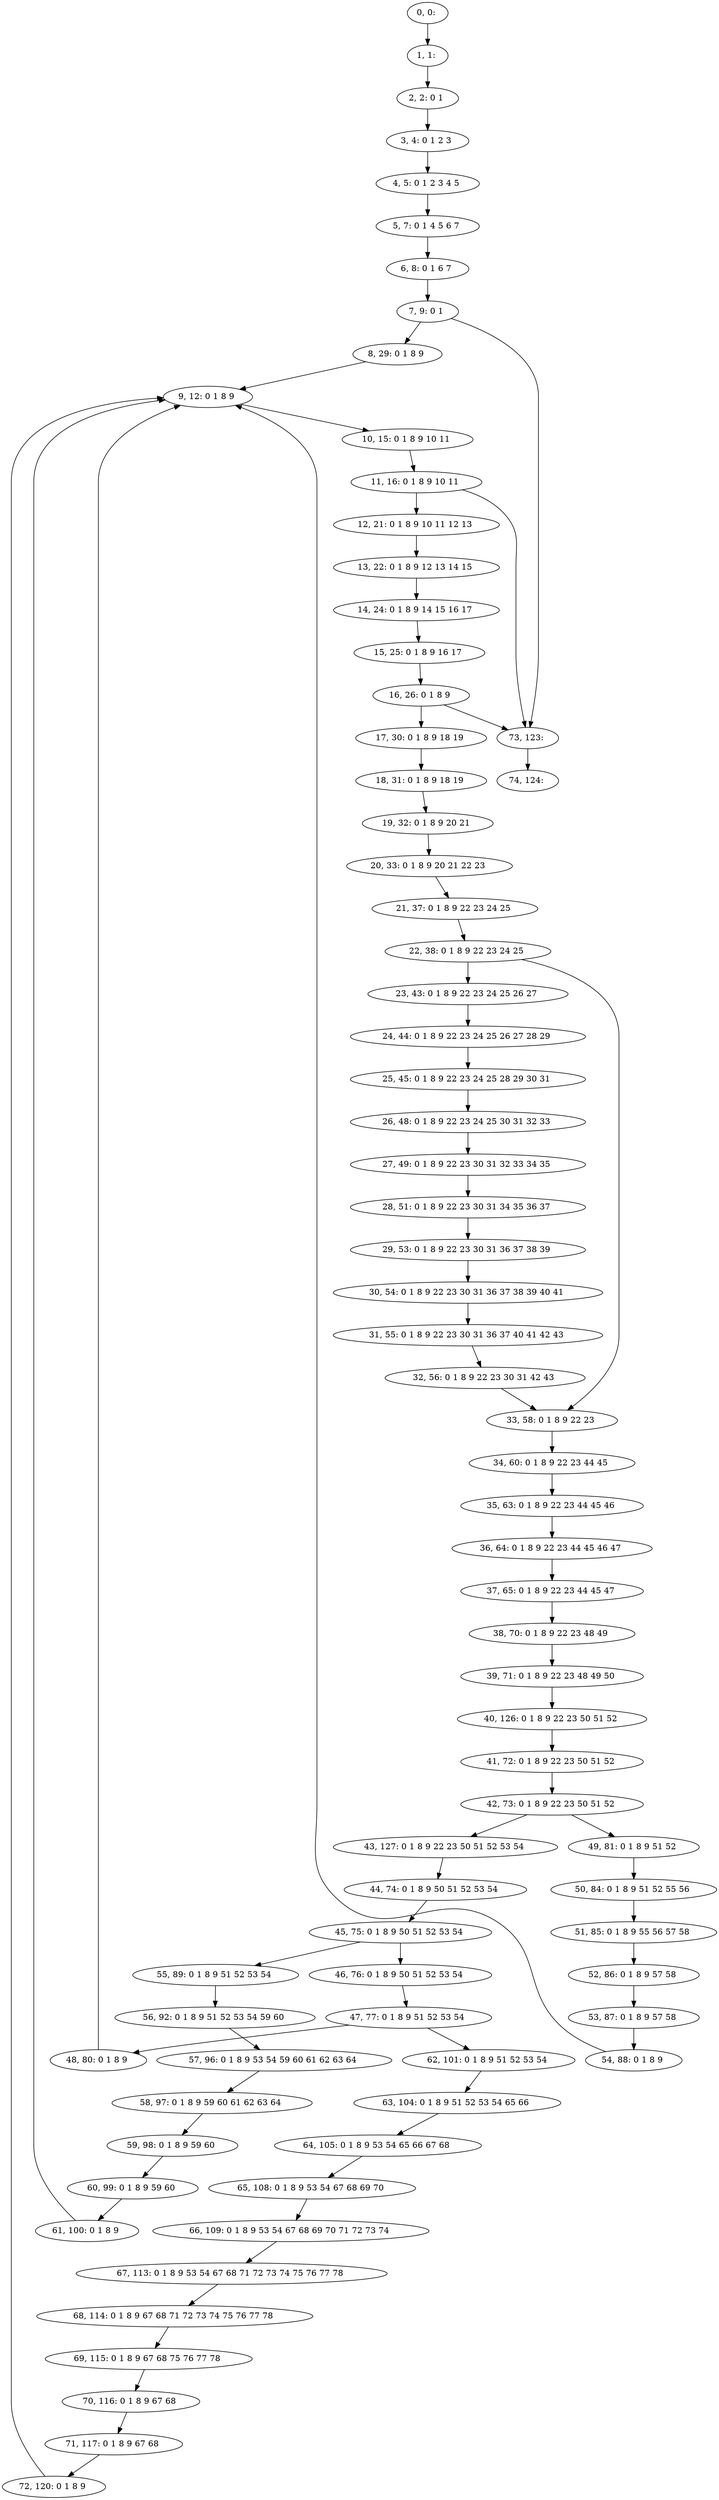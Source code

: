 digraph G {
0[label="0, 0: "];
1[label="1, 1: "];
2[label="2, 2: 0 1 "];
3[label="3, 4: 0 1 2 3 "];
4[label="4, 5: 0 1 2 3 4 5 "];
5[label="5, 7: 0 1 4 5 6 7 "];
6[label="6, 8: 0 1 6 7 "];
7[label="7, 9: 0 1 "];
8[label="8, 29: 0 1 8 9 "];
9[label="9, 12: 0 1 8 9 "];
10[label="10, 15: 0 1 8 9 10 11 "];
11[label="11, 16: 0 1 8 9 10 11 "];
12[label="12, 21: 0 1 8 9 10 11 12 13 "];
13[label="13, 22: 0 1 8 9 12 13 14 15 "];
14[label="14, 24: 0 1 8 9 14 15 16 17 "];
15[label="15, 25: 0 1 8 9 16 17 "];
16[label="16, 26: 0 1 8 9 "];
17[label="17, 30: 0 1 8 9 18 19 "];
18[label="18, 31: 0 1 8 9 18 19 "];
19[label="19, 32: 0 1 8 9 20 21 "];
20[label="20, 33: 0 1 8 9 20 21 22 23 "];
21[label="21, 37: 0 1 8 9 22 23 24 25 "];
22[label="22, 38: 0 1 8 9 22 23 24 25 "];
23[label="23, 43: 0 1 8 9 22 23 24 25 26 27 "];
24[label="24, 44: 0 1 8 9 22 23 24 25 26 27 28 29 "];
25[label="25, 45: 0 1 8 9 22 23 24 25 28 29 30 31 "];
26[label="26, 48: 0 1 8 9 22 23 24 25 30 31 32 33 "];
27[label="27, 49: 0 1 8 9 22 23 30 31 32 33 34 35 "];
28[label="28, 51: 0 1 8 9 22 23 30 31 34 35 36 37 "];
29[label="29, 53: 0 1 8 9 22 23 30 31 36 37 38 39 "];
30[label="30, 54: 0 1 8 9 22 23 30 31 36 37 38 39 40 41 "];
31[label="31, 55: 0 1 8 9 22 23 30 31 36 37 40 41 42 43 "];
32[label="32, 56: 0 1 8 9 22 23 30 31 42 43 "];
33[label="33, 58: 0 1 8 9 22 23 "];
34[label="34, 60: 0 1 8 9 22 23 44 45 "];
35[label="35, 63: 0 1 8 9 22 23 44 45 46 "];
36[label="36, 64: 0 1 8 9 22 23 44 45 46 47 "];
37[label="37, 65: 0 1 8 9 22 23 44 45 47 "];
38[label="38, 70: 0 1 8 9 22 23 48 49 "];
39[label="39, 71: 0 1 8 9 22 23 48 49 50 "];
40[label="40, 126: 0 1 8 9 22 23 50 51 52 "];
41[label="41, 72: 0 1 8 9 22 23 50 51 52 "];
42[label="42, 73: 0 1 8 9 22 23 50 51 52 "];
43[label="43, 127: 0 1 8 9 22 23 50 51 52 53 54 "];
44[label="44, 74: 0 1 8 9 50 51 52 53 54 "];
45[label="45, 75: 0 1 8 9 50 51 52 53 54 "];
46[label="46, 76: 0 1 8 9 50 51 52 53 54 "];
47[label="47, 77: 0 1 8 9 51 52 53 54 "];
48[label="48, 80: 0 1 8 9 "];
49[label="49, 81: 0 1 8 9 51 52 "];
50[label="50, 84: 0 1 8 9 51 52 55 56 "];
51[label="51, 85: 0 1 8 9 55 56 57 58 "];
52[label="52, 86: 0 1 8 9 57 58 "];
53[label="53, 87: 0 1 8 9 57 58 "];
54[label="54, 88: 0 1 8 9 "];
55[label="55, 89: 0 1 8 9 51 52 53 54 "];
56[label="56, 92: 0 1 8 9 51 52 53 54 59 60 "];
57[label="57, 96: 0 1 8 9 53 54 59 60 61 62 63 64 "];
58[label="58, 97: 0 1 8 9 59 60 61 62 63 64 "];
59[label="59, 98: 0 1 8 9 59 60 "];
60[label="60, 99: 0 1 8 9 59 60 "];
61[label="61, 100: 0 1 8 9 "];
62[label="62, 101: 0 1 8 9 51 52 53 54 "];
63[label="63, 104: 0 1 8 9 51 52 53 54 65 66 "];
64[label="64, 105: 0 1 8 9 53 54 65 66 67 68 "];
65[label="65, 108: 0 1 8 9 53 54 67 68 69 70 "];
66[label="66, 109: 0 1 8 9 53 54 67 68 69 70 71 72 73 74 "];
67[label="67, 113: 0 1 8 9 53 54 67 68 71 72 73 74 75 76 77 78 "];
68[label="68, 114: 0 1 8 9 67 68 71 72 73 74 75 76 77 78 "];
69[label="69, 115: 0 1 8 9 67 68 75 76 77 78 "];
70[label="70, 116: 0 1 8 9 67 68 "];
71[label="71, 117: 0 1 8 9 67 68 "];
72[label="72, 120: 0 1 8 9 "];
73[label="73, 123: "];
74[label="74, 124: "];
0->1 ;
1->2 ;
2->3 ;
3->4 ;
4->5 ;
5->6 ;
6->7 ;
7->8 ;
7->73 ;
8->9 ;
9->10 ;
10->11 ;
11->12 ;
11->73 ;
12->13 ;
13->14 ;
14->15 ;
15->16 ;
16->17 ;
16->73 ;
17->18 ;
18->19 ;
19->20 ;
20->21 ;
21->22 ;
22->23 ;
22->33 ;
23->24 ;
24->25 ;
25->26 ;
26->27 ;
27->28 ;
28->29 ;
29->30 ;
30->31 ;
31->32 ;
32->33 ;
33->34 ;
34->35 ;
35->36 ;
36->37 ;
37->38 ;
38->39 ;
39->40 ;
40->41 ;
41->42 ;
42->43 ;
42->49 ;
43->44 ;
44->45 ;
45->46 ;
45->55 ;
46->47 ;
47->48 ;
47->62 ;
48->9 ;
49->50 ;
50->51 ;
51->52 ;
52->53 ;
53->54 ;
54->9 ;
55->56 ;
56->57 ;
57->58 ;
58->59 ;
59->60 ;
60->61 ;
61->9 ;
62->63 ;
63->64 ;
64->65 ;
65->66 ;
66->67 ;
67->68 ;
68->69 ;
69->70 ;
70->71 ;
71->72 ;
72->9 ;
73->74 ;
}
